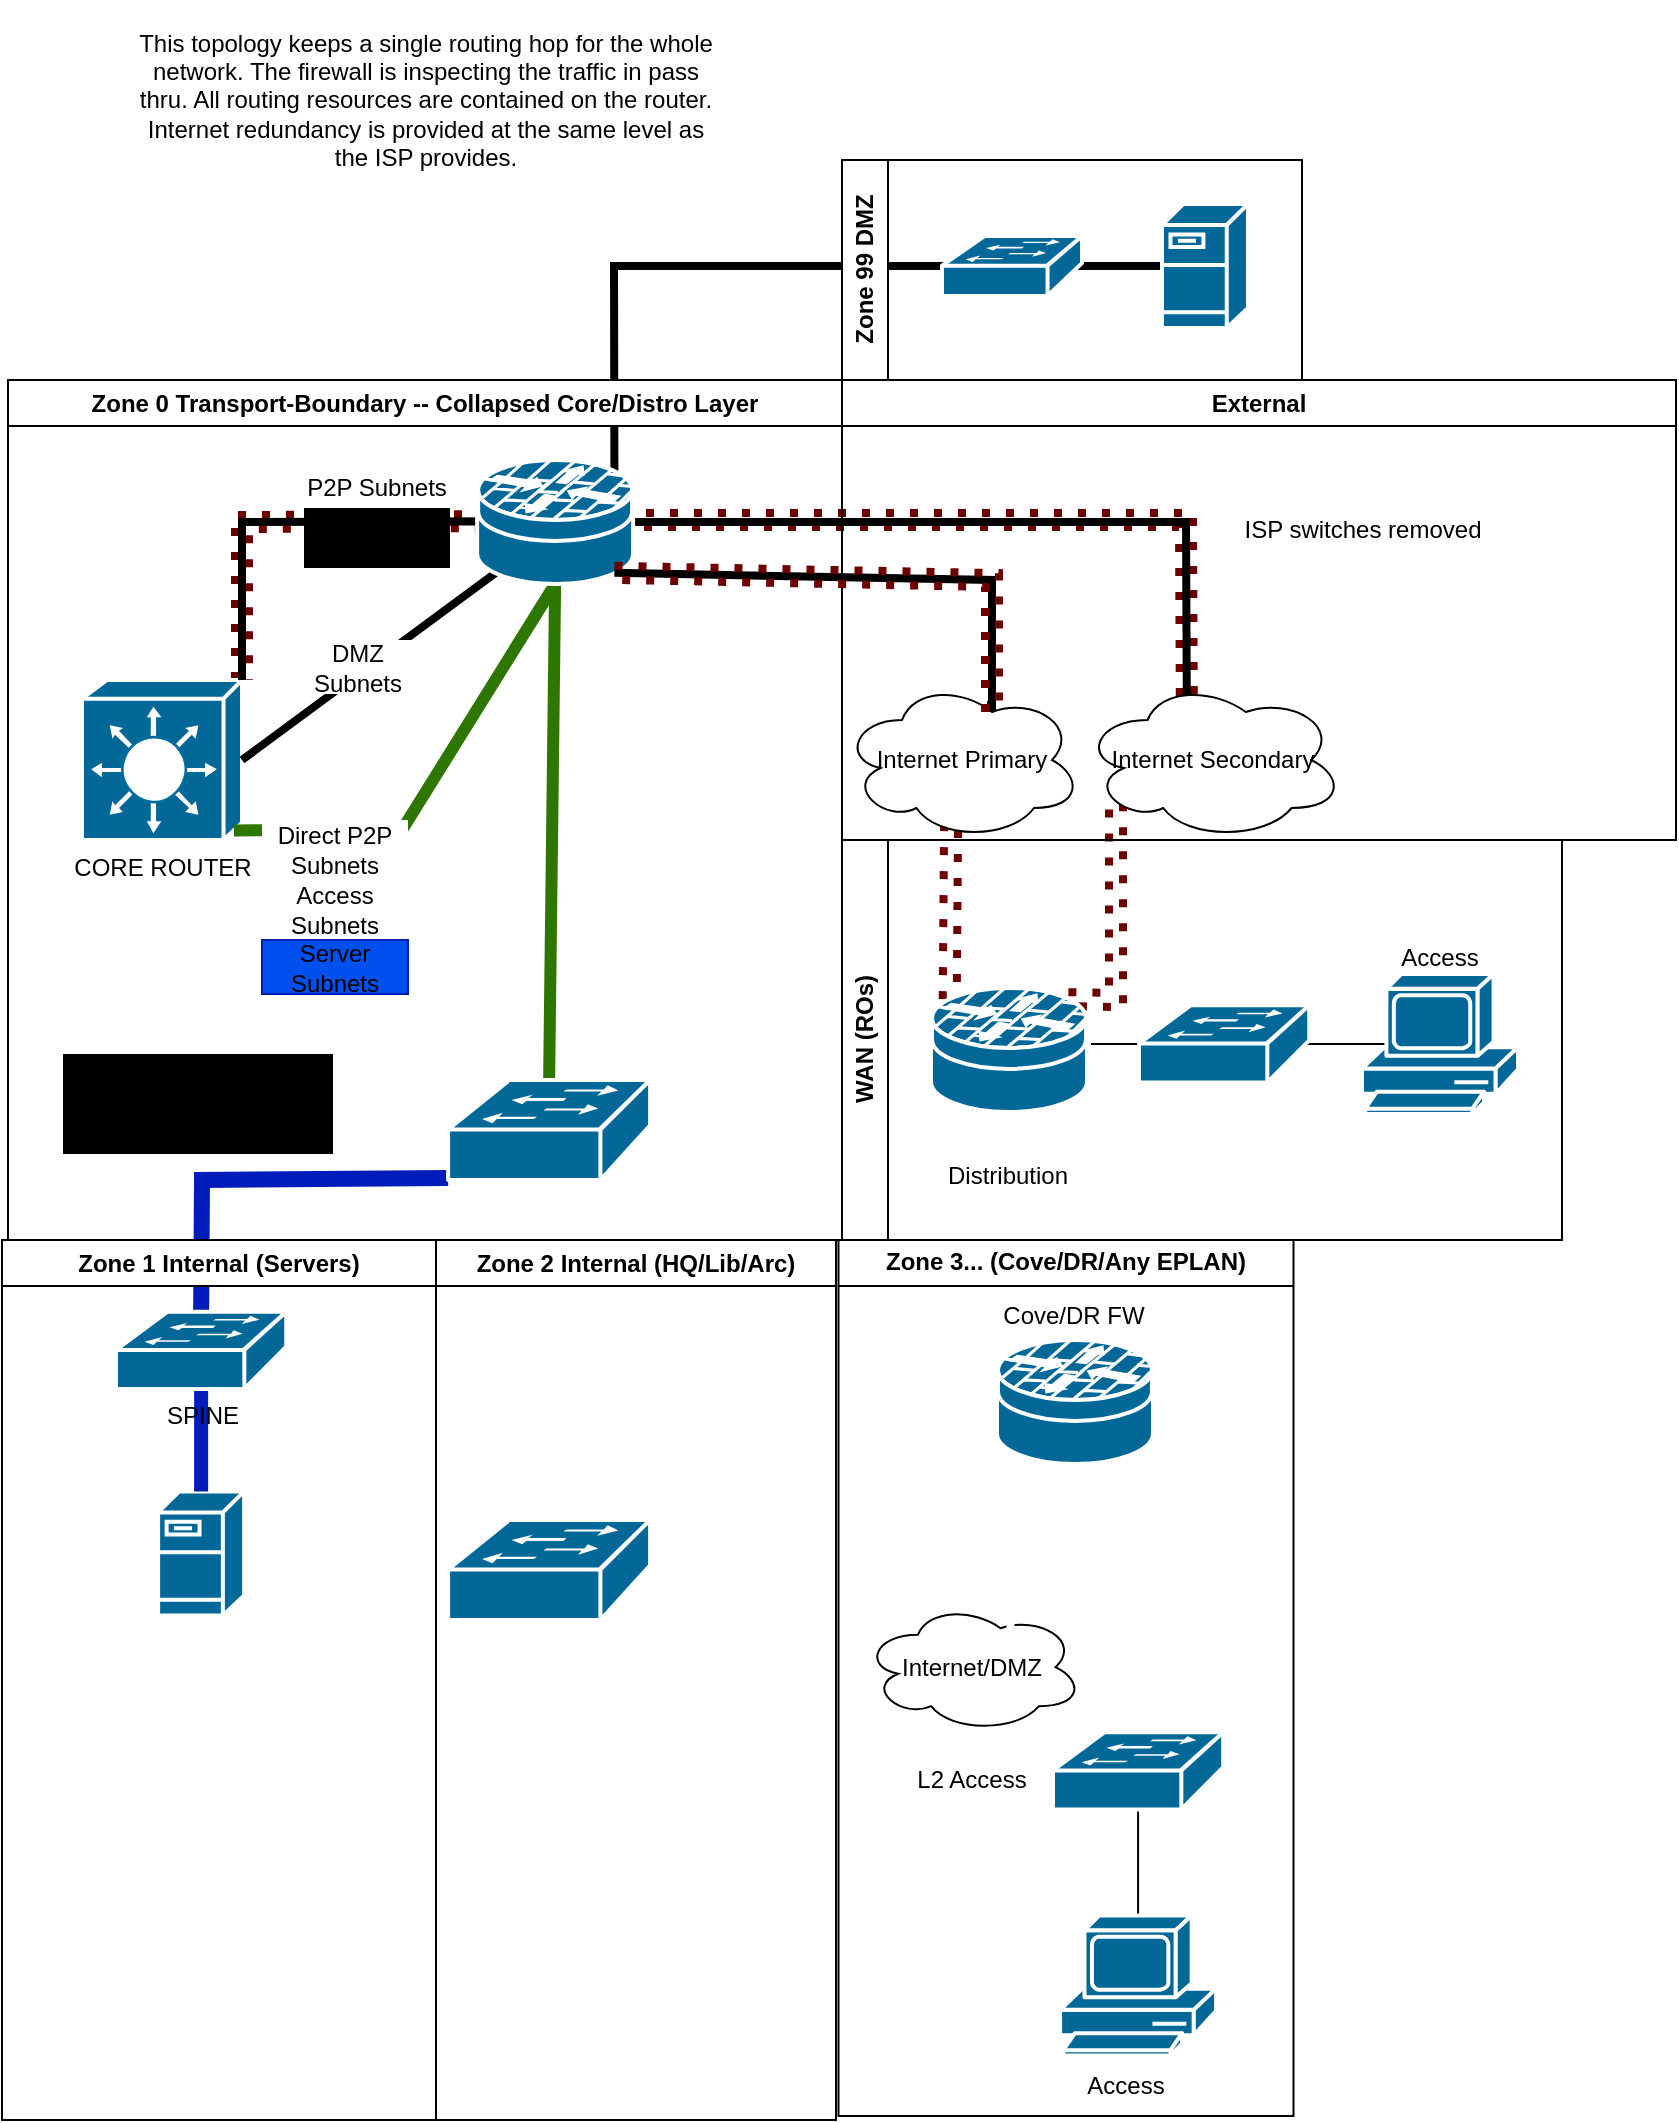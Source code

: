 <mxfile version="28.1.0" pages="2">
  <diagram name="HQ Topo" id="GOpjCKeXJividRKamB3C">
    <mxGraphModel dx="1412" dy="737" grid="1" gridSize="10" guides="1" tooltips="1" connect="1" arrows="1" fold="1" page="1" pageScale="1" pageWidth="850" pageHeight="1100" math="0" shadow="0">
      <root>
        <mxCell id="0" />
        <mxCell id="1" parent="0" />
        <mxCell id="V-Xpbyj-eKvYf4B-asKD-5" value="" style="endArrow=none;dashed=1;html=1;dashPattern=1 2;strokeWidth=4;rounded=0;fillColor=#a20025;strokeColor=#6F0000;shape=link;entryX=0.625;entryY=0.2;entryDx=0;entryDy=0;entryPerimeter=0;exitX=1;exitY=0;exitDx=0;exitDy=0;exitPerimeter=0;" edge="1" parent="1" source="V-Xpbyj-eKvYf4B-asKD-2">
          <mxGeometry width="50" height="50" relative="1" as="geometry">
            <mxPoint x="40" y="300" as="sourcePoint" />
            <mxPoint x="250.0" y="310" as="targetPoint" />
            <Array as="points">
              <mxPoint x="120" y="301" />
              <mxPoint x="250.0" y="300.571" />
            </Array>
          </mxGeometry>
        </mxCell>
        <mxCell id="Ke_lXSDSf3g7396NIP2z-14" value="" style="endArrow=none;dashed=1;html=1;dashPattern=1 2;strokeWidth=4;rounded=0;fillColor=#a20025;strokeColor=#6F0000;shape=link;entryX=0.4;entryY=0.1;entryDx=0;entryDy=0;entryPerimeter=0;" parent="1" target="XTu77mCVGWq_RQ6g_cSt-61" edge="1">
          <mxGeometry width="50" height="50" relative="1" as="geometry">
            <mxPoint x="310" y="300" as="sourcePoint" />
            <mxPoint x="500" y="300.995" as="targetPoint" />
            <Array as="points">
              <mxPoint x="592" y="300" />
            </Array>
          </mxGeometry>
        </mxCell>
        <mxCell id="Ke_lXSDSf3g7396NIP2z-11" value="" style="endArrow=none;dashed=1;html=1;dashPattern=1 2;strokeWidth=4;rounded=0;fillColor=#a20025;strokeColor=#6F0000;shape=link;entryX=0.88;entryY=0.09;entryDx=0;entryDy=0;entryPerimeter=0;exitX=0.13;exitY=0.77;exitDx=0;exitDy=0;exitPerimeter=0;" parent="1" source="XTu77mCVGWq_RQ6g_cSt-61" target="XTu77mCVGWq_RQ6g_cSt-65" edge="1">
          <mxGeometry width="50" height="50" relative="1" as="geometry">
            <mxPoint x="515" y="416" as="sourcePoint" />
            <mxPoint x="495" y="507" as="targetPoint" />
            <Array as="points">
              <mxPoint x="557" y="540" />
            </Array>
          </mxGeometry>
        </mxCell>
        <mxCell id="Ke_lXSDSf3g7396NIP2z-9" value="" style="endArrow=none;dashed=1;html=1;dashPattern=1 2;strokeWidth=4;rounded=0;fillColor=#a20025;strokeColor=#6F0000;shape=link;entryX=0.12;entryY=0.09;entryDx=0;entryDy=0;entryPerimeter=0;exitX=0.625;exitY=0.2;exitDx=0;exitDy=0;exitPerimeter=0;" parent="1" source="jJH2B-7xsKmhPhyJe4CN-2" target="XTu77mCVGWq_RQ6g_cSt-65" edge="1">
          <mxGeometry width="50" height="50" relative="1" as="geometry">
            <mxPoint x="475" y="310" as="sourcePoint" />
            <mxPoint x="320" y="360" as="targetPoint" />
            <Array as="points">
              <mxPoint x="475" y="396" />
            </Array>
          </mxGeometry>
        </mxCell>
        <mxCell id="jJH2B-7xsKmhPhyJe4CN-4" value="External" style="swimlane;whiteSpace=wrap;html=1;" parent="1" vertex="1">
          <mxGeometry x="420" y="230" width="417" height="230" as="geometry" />
        </mxCell>
        <mxCell id="jJH2B-7xsKmhPhyJe4CN-2" value="Internet Primary" style="ellipse;shape=cloud;whiteSpace=wrap;html=1;" parent="jJH2B-7xsKmhPhyJe4CN-4" vertex="1">
          <mxGeometry y="150" width="120" height="80" as="geometry" />
        </mxCell>
        <mxCell id="XTu77mCVGWq_RQ6g_cSt-61" value="Internet Secondary" style="ellipse;shape=cloud;whiteSpace=wrap;html=1;" parent="jJH2B-7xsKmhPhyJe4CN-4" vertex="1">
          <mxGeometry x="120" y="150" width="131" height="80" as="geometry" />
        </mxCell>
        <mxCell id="V-Xpbyj-eKvYf4B-asKD-20" value="ISP switches removed" style="text;html=1;align=center;verticalAlign=middle;resizable=0;points=[];autosize=1;strokeColor=none;fillColor=none;fontFamily=Helvetica;fontSize=12;fontColor=default;" vertex="1" parent="jJH2B-7xsKmhPhyJe4CN-4">
          <mxGeometry x="190" y="60" width="140" height="30" as="geometry" />
        </mxCell>
        <mxCell id="Ke_lXSDSf3g7396NIP2z-8" value="" style="endArrow=none;html=1;rounded=0;entryX=0.4;entryY=0.1;entryDx=0;entryDy=0;entryPerimeter=0;exitX=1;exitY=0.5;exitDx=0;exitDy=0;strokeWidth=4;exitPerimeter=0;" parent="1" source="XTu77mCVGWq_RQ6g_cSt-64" target="XTu77mCVGWq_RQ6g_cSt-61" edge="1">
          <mxGeometry width="50" height="50" relative="1" as="geometry">
            <mxPoint x="270" y="410" as="sourcePoint" />
            <mxPoint x="500" y="300.995" as="targetPoint" />
            <Array as="points">
              <mxPoint x="592" y="301" />
            </Array>
          </mxGeometry>
        </mxCell>
        <mxCell id="E1R83yzNPK5_dIL1MmBT-2" value="" style="endArrow=none;html=1;rounded=0;exitX=0.5;exitY=0;exitDx=0;exitDy=0;exitPerimeter=0;entryX=0.5;entryY=0.98;entryDx=0;entryDy=0;entryPerimeter=0;strokeWidth=4;strokeColor=light-dark(#FFFFFF,#FFFF99);" parent="1" source="re71gaIuVMO5YuEKO1F2-12" target="XTu77mCVGWq_RQ6g_cSt-58" edge="1">
          <mxGeometry width="50" height="50" relative="1" as="geometry">
            <mxPoint x="277" y="730" as="sourcePoint" />
            <mxPoint x="277" y="320" as="targetPoint" />
          </mxGeometry>
        </mxCell>
        <mxCell id="jJH2B-7xsKmhPhyJe4CN-14" value="" style="endArrow=none;html=1;rounded=0;entryX=0;entryY=0.5;entryDx=0;entryDy=0;entryPerimeter=0;exitX=0.88;exitY=0.09;exitDx=0;exitDy=0;exitPerimeter=0;strokeWidth=4;" parent="1" target="jJH2B-7xsKmhPhyJe4CN-13" edge="1" source="XTu77mCVGWq_RQ6g_cSt-64">
          <mxGeometry width="50" height="50" relative="1" as="geometry">
            <mxPoint x="301" y="261" as="sourcePoint" />
            <mxPoint x="350" y="320" as="targetPoint" />
            <Array as="points">
              <mxPoint x="306" y="173" />
            </Array>
          </mxGeometry>
        </mxCell>
        <mxCell id="jJH2B-7xsKmhPhyJe4CN-24" value="" style="endArrow=none;html=1;rounded=0;exitX=0;exitY=0.98;exitDx=0;exitDy=0;exitPerimeter=0;strokeWidth=8;strokeColor=#001DBC;entryX=0.5;entryY=0;entryDx=0;entryDy=0;entryPerimeter=0;fillColor=#0050ef;" parent="1" source="XTu77mCVGWq_RQ6g_cSt-58" target="XTu77mCVGWq_RQ6g_cSt-53" edge="1">
          <mxGeometry width="50" height="50" relative="1" as="geometry">
            <mxPoint x="251" y="283" as="sourcePoint" />
            <mxPoint x="180" y="650" as="targetPoint" />
            <Array as="points">
              <mxPoint x="100" y="630" />
            </Array>
          </mxGeometry>
        </mxCell>
        <mxCell id="XTu77mCVGWq_RQ6g_cSt-25" value="" style="endArrow=none;html=1;rounded=0;entryX=0.87;entryY=0.74;entryDx=0;entryDy=0;entryPerimeter=0;exitX=0;exitY=0.5;exitDx=0;exitDy=0;exitPerimeter=0;strokeWidth=4;strokeColor=light-dark(#FFFFFF,#99FF99);" parent="1" source="XTu77mCVGWq_RQ6g_cSt-31" target="XTu77mCVGWq_RQ6g_cSt-58" edge="1">
          <mxGeometry width="50" height="50" relative="1" as="geometry">
            <mxPoint x="496" y="676.5" as="sourcePoint" />
            <mxPoint x="305.64" y="426.2" as="targetPoint" />
            <Array as="points">
              <mxPoint x="314" y="740" />
            </Array>
          </mxGeometry>
        </mxCell>
        <mxCell id="jJH2B-7xsKmhPhyJe4CN-8" value="Zone 0 Transport-Boundary -- Collapsed Core/Distro Layer" style="swimlane;whiteSpace=wrap;html=1;" parent="1" vertex="1">
          <mxGeometry x="3" y="230" width="417" height="430" as="geometry" />
        </mxCell>
        <mxCell id="Ke_lXSDSf3g7396NIP2z-1" value="" style="endArrow=none;html=1;rounded=0;entryX=0.5;entryY=0;entryDx=0;entryDy=0;entryPerimeter=0;exitX=0.5;exitY=1;exitDx=0;exitDy=0;strokeWidth=6;fillColor=#60a917;strokeColor=light-dark(#2D7600,#FF0000);exitPerimeter=0;" parent="jJH2B-7xsKmhPhyJe4CN-8" source="XTu77mCVGWq_RQ6g_cSt-64" target="XTu77mCVGWq_RQ6g_cSt-58" edge="1">
          <mxGeometry width="50" height="50" relative="1" as="geometry">
            <mxPoint x="397" y="360" as="sourcePoint" />
            <mxPoint x="447" y="310" as="targetPoint" />
          </mxGeometry>
        </mxCell>
        <mxCell id="jJH2B-7xsKmhPhyJe4CN-26" value="Core Switch is fully L2. Spine keeps 80G uplink through LAG." style="text;html=1;align=center;verticalAlign=middle;whiteSpace=wrap;rounded=0;fillColor=light-dark(#000000,#030303);fillStyle=solid;" parent="jJH2B-7xsKmhPhyJe4CN-8" vertex="1">
          <mxGeometry x="27.5" y="337" width="135" height="50" as="geometry" />
        </mxCell>
        <mxCell id="XTu77mCVGWq_RQ6g_cSt-58" value="&lt;font style=&quot;color: light-dark(rgb(255, 255, 255), rgb(0, 0, 0)); background-color: light-dark(rgb(255, 255, 255), rgb(255, 255, 255));&quot;&gt;CORE SWITCH&lt;/font&gt;&lt;div&gt;&lt;br&gt;&lt;/div&gt;" style="shape=mxgraph.cisco.switches.workgroup_switch;sketch=0;html=1;pointerEvents=1;dashed=0;fillColor=#036897;strokeColor=#ffffff;strokeWidth=2;verticalLabelPosition=bottom;verticalAlign=top;align=center;outlineConnect=0;" parent="jJH2B-7xsKmhPhyJe4CN-8" vertex="1">
          <mxGeometry x="220.06" y="350" width="101" height="50" as="geometry" />
        </mxCell>
        <mxCell id="V-Xpbyj-eKvYf4B-asKD-2" value="CORE ROUTER" style="shape=mxgraph.cisco.switches.layer_3_switch;sketch=0;html=1;pointerEvents=1;dashed=0;fillColor=#036897;strokeColor=#ffffff;strokeWidth=2;verticalLabelPosition=bottom;verticalAlign=top;align=center;outlineConnect=0;" vertex="1" parent="jJH2B-7xsKmhPhyJe4CN-8">
          <mxGeometry x="37" y="150" width="80" height="80" as="geometry" />
        </mxCell>
        <mxCell id="V-Xpbyj-eKvYf4B-asKD-4" value="" style="endArrow=none;html=1;rounded=0;entryX=0.95;entryY=0.94;entryDx=0;entryDy=0;entryPerimeter=0;exitX=0.5;exitY=1;exitDx=0;exitDy=0;strokeWidth=6;fillColor=#60a917;strokeColor=light-dark(#2D7600,#FF0000);exitPerimeter=0;" edge="1" parent="jJH2B-7xsKmhPhyJe4CN-8" source="XTu77mCVGWq_RQ6g_cSt-64" target="V-Xpbyj-eKvYf4B-asKD-2">
          <mxGeometry width="50" height="50" relative="1" as="geometry">
            <mxPoint x="170" y="111" as="sourcePoint" />
            <mxPoint x="167" y="359" as="targetPoint" />
            <Array as="points">
              <mxPoint x="197" y="225" />
            </Array>
          </mxGeometry>
        </mxCell>
        <mxCell id="V-Xpbyj-eKvYf4B-asKD-8" value="" style="endArrow=none;html=1;rounded=0;entryX=0;entryY=0.5;entryDx=0;entryDy=0;entryPerimeter=0;exitX=1;exitY=0;exitDx=0;exitDy=0;exitPerimeter=0;strokeWidth=4;" edge="1" parent="jJH2B-7xsKmhPhyJe4CN-8" source="V-Xpbyj-eKvYf4B-asKD-2" target="XTu77mCVGWq_RQ6g_cSt-64">
          <mxGeometry width="50" height="50" relative="1" as="geometry">
            <mxPoint x="37" y="70" as="sourcePoint" />
            <mxPoint x="247.0" y="80" as="targetPoint" />
            <Array as="points">
              <mxPoint x="117" y="71" />
              <mxPoint x="247.0" y="70.571" />
            </Array>
          </mxGeometry>
        </mxCell>
        <mxCell id="V-Xpbyj-eKvYf4B-asKD-3" value="" style="group;rotation=-90;" vertex="1" connectable="0" parent="jJH2B-7xsKmhPhyJe4CN-8">
          <mxGeometry x="157" y="30" width="54.94" height="73" as="geometry" />
        </mxCell>
        <mxCell id="re71gaIuVMO5YuEKO1F2-9" value="&lt;font style=&quot;color: light-dark(rgb(0, 0, 0), rgb(3, 3, 3));&quot;&gt;P2P Subnets&lt;/font&gt;" style="text;html=1;align=center;verticalAlign=middle;whiteSpace=wrap;rounded=0;fillColor=light-dark(#FFFFFF,#FF9999);fillStyle=solid;rotation=0;" parent="V-Xpbyj-eKvYf4B-asKD-3" vertex="1">
          <mxGeometry x="-9" y="9" width="73" height="30" as="geometry" />
        </mxCell>
        <mxCell id="Ke_lXSDSf3g7396NIP2z-4" value="&lt;font style=&quot;color: light-dark(rgb(0, 0, 0), rgb(3, 3, 3));&quot;&gt;EXT Subnets&lt;/font&gt;" style="text;html=1;align=center;verticalAlign=middle;whiteSpace=wrap;rounded=0;fillColor=light-dark(#000000,#FFFFFF);fillStyle=solid;rotation=0;" parent="V-Xpbyj-eKvYf4B-asKD-3" vertex="1">
          <mxGeometry x="-9" y="34" width="73" height="30" as="geometry" />
        </mxCell>
        <mxCell id="V-Xpbyj-eKvYf4B-asKD-1" value="" style="group;rotation=0;" vertex="1" connectable="0" parent="jJH2B-7xsKmhPhyJe4CN-8">
          <mxGeometry x="127" y="220" width="73" height="87" as="geometry" />
        </mxCell>
        <mxCell id="XTu77mCVGWq_RQ6g_cSt-42" value="&lt;font style=&quot;color: light-dark(rgb(0, 0, 0), rgb(0, 0, 0));&quot;&gt;Access Subnets&lt;/font&gt;" style="text;html=1;align=center;verticalAlign=middle;whiteSpace=wrap;rounded=0;fillColor=light-dark(#FFFFFF,#FFFF99);rotation=0;" parent="V-Xpbyj-eKvYf4B-asKD-1" vertex="1">
          <mxGeometry y="30" width="73" height="30" as="geometry" />
        </mxCell>
        <mxCell id="XTu77mCVGWq_RQ6g_cSt-52" value="&lt;font style=&quot;color: light-dark(rgb(0, 0, 0), rgb(0, 0, 0));&quot;&gt;Direct P2P Subnets&lt;/font&gt;" style="text;html=1;align=center;verticalAlign=middle;whiteSpace=wrap;rounded=0;fillColor=light-dark(#FFFFFF,#99FF99);rotation=0;" parent="V-Xpbyj-eKvYf4B-asKD-1" vertex="1">
          <mxGeometry width="73" height="30" as="geometry" />
        </mxCell>
        <mxCell id="XTu77mCVGWq_RQ6g_cSt-60" value="&lt;font style=&quot;color: light-dark(rgb(0, 0, 0), rgb(0, 0, 0));&quot;&gt;Server Subnets&lt;/font&gt;" style="text;html=1;align=center;verticalAlign=middle;whiteSpace=wrap;rounded=0;fillColor=#0050ef;fontColor=#ffffff;strokeColor=#001DBC;rotation=0;" parent="V-Xpbyj-eKvYf4B-asKD-1" vertex="1">
          <mxGeometry y="60" width="73" height="27" as="geometry" />
        </mxCell>
        <mxCell id="V-Xpbyj-eKvYf4B-asKD-18" value="" style="endArrow=none;html=1;rounded=0;entryX=0.12;entryY=0.91;entryDx=0;entryDy=0;entryPerimeter=0;exitX=1;exitY=0.5;exitDx=0;exitDy=0;exitPerimeter=0;strokeWidth=4;" edge="1" parent="jJH2B-7xsKmhPhyJe4CN-8" source="V-Xpbyj-eKvYf4B-asKD-2" target="XTu77mCVGWq_RQ6g_cSt-64">
          <mxGeometry width="50" height="50" relative="1" as="geometry">
            <mxPoint x="387" y="63" as="sourcePoint" />
            <mxPoint x="661" y="-40" as="targetPoint" />
            <Array as="points" />
          </mxGeometry>
        </mxCell>
        <mxCell id="XTu77mCVGWq_RQ6g_cSt-63" value="&lt;font style=&quot;color: light-dark(rgb(0, 0, 0), rgb(3, 3, 3));&quot;&gt;DMZ Subnets&lt;/font&gt;" style="text;html=1;align=center;verticalAlign=middle;whiteSpace=wrap;rounded=0;fillColor=light-dark(#FFFFFF,#FFFFFF);rotation=0;" parent="jJH2B-7xsKmhPhyJe4CN-8" vertex="1">
          <mxGeometry x="137.94" y="130" width="74" height="27" as="geometry" />
        </mxCell>
        <mxCell id="XTu77mCVGWq_RQ6g_cSt-64" value="" style="shape=mxgraph.cisco.security.router_firewall;sketch=0;html=1;pointerEvents=1;dashed=0;fillColor=#036897;strokeColor=#ffffff;strokeWidth=2;verticalLabelPosition=bottom;verticalAlign=top;align=center;outlineConnect=0;" parent="jJH2B-7xsKmhPhyJe4CN-8" vertex="1">
          <mxGeometry x="234.56" y="40" width="78" height="62" as="geometry" />
        </mxCell>
        <mxCell id="jJH2B-7xsKmhPhyJe4CN-10" value="Zone 99 DMZ" style="swimlane;horizontal=0;whiteSpace=wrap;html=1;flipH=1;flipV=0;direction=west;" parent="1" vertex="1">
          <mxGeometry x="420" y="120" width="230" height="110" as="geometry" />
        </mxCell>
        <mxCell id="jJH2B-7xsKmhPhyJe4CN-13" value="" style="shape=mxgraph.cisco.servers.fileserver;sketch=0;html=1;pointerEvents=1;dashed=0;fillColor=#036897;strokeColor=#ffffff;strokeWidth=2;verticalLabelPosition=bottom;verticalAlign=top;align=center;outlineConnect=0;" parent="jJH2B-7xsKmhPhyJe4CN-10" vertex="1">
          <mxGeometry x="160" y="22" width="43" height="62" as="geometry" />
        </mxCell>
        <mxCell id="HZd8nQwNkeKrvnVlvSjB-2" value="" style="shape=mxgraph.cisco.switches.workgroup_switch;sketch=0;html=1;pointerEvents=1;dashed=0;fillColor=#036897;strokeColor=#ffffff;strokeWidth=2;verticalLabelPosition=bottom;verticalAlign=top;align=center;outlineConnect=0;" parent="jJH2B-7xsKmhPhyJe4CN-10" vertex="1">
          <mxGeometry x="50.0" y="38" width="70" height="30" as="geometry" />
        </mxCell>
        <mxCell id="jJH2B-7xsKmhPhyJe4CN-18" value="Zone 2 Internal (HQ/Lib/Arc)" style="swimlane;whiteSpace=wrap;html=1;" parent="1" vertex="1">
          <mxGeometry x="217" y="660" width="200" height="440" as="geometry">
            <mxRectangle x="220" y="590" width="190" height="30" as="alternateBounds" />
          </mxGeometry>
        </mxCell>
        <mxCell id="re71gaIuVMO5YuEKO1F2-12" value="" style="shape=mxgraph.cisco.switches.workgroup_switch;sketch=0;html=1;pointerEvents=1;dashed=0;fillColor=#036897;strokeColor=#ffffff;strokeWidth=2;verticalLabelPosition=bottom;verticalAlign=top;align=center;outlineConnect=0;" parent="jJH2B-7xsKmhPhyJe4CN-18" vertex="1">
          <mxGeometry x="6.06" y="140" width="101" height="50" as="geometry" />
        </mxCell>
        <mxCell id="jJH2B-7xsKmhPhyJe4CN-41" value="Zone 3... (Cove/DR/Any EPLAN)" style="swimlane;horizontal=0;whiteSpace=wrap;html=1;startSize=23;rotation=90;" parent="1" vertex="1">
          <mxGeometry x="313" y="765.24" width="438" height="227.51" as="geometry" />
        </mxCell>
        <mxCell id="re71gaIuVMO5YuEKO1F2-5" value="Cove/DR FW" style="text;html=1;align=center;verticalAlign=middle;whiteSpace=wrap;rounded=0;rotation=0;" parent="jJH2B-7xsKmhPhyJe4CN-41" vertex="1">
          <mxGeometry x="163.49" y="-82.5" width="120" height="30" as="geometry" />
        </mxCell>
        <mxCell id="XTu77mCVGWq_RQ6g_cSt-9" value="Internet/DMZ" style="ellipse;shape=cloud;whiteSpace=wrap;html=1;rotation=0;" parent="jJH2B-7xsKmhPhyJe4CN-41" vertex="1">
          <mxGeometry x="117.49" y="75.86" width="110" height="65" as="geometry" />
        </mxCell>
        <mxCell id="XTu77mCVGWq_RQ6g_cSt-10" value="" style="endArrow=none;html=1;rounded=0;entryX=0.625;entryY=0.2;entryDx=0;entryDy=0;entryPerimeter=0;exitX=0.12;exitY=0.91;exitDx=0;exitDy=0;exitPerimeter=0;strokeWidth=4;strokeColor=light-dark(#FFFFFF,#FFFF99);" parent="jJH2B-7xsKmhPhyJe4CN-41" source="XTu77mCVGWq_RQ6g_cSt-31" edge="1">
          <mxGeometry width="50" height="50" relative="1" as="geometry">
            <mxPoint x="192.85" y="0.2" as="sourcePoint" />
            <mxPoint x="191.24" y="88.86" as="targetPoint" />
          </mxGeometry>
        </mxCell>
        <mxCell id="XTu77mCVGWq_RQ6g_cSt-27" value="" style="endArrow=none;html=1;rounded=0;entryX=0.88;entryY=0.91;entryDx=0;entryDy=0;entryPerimeter=0;exitX=0.5;exitY=0;exitDx=0;exitDy=0;exitPerimeter=0;strokeWidth=4;strokeColor=light-dark(#FFFFFF,#FFFF99);" parent="jJH2B-7xsKmhPhyJe4CN-41" source="XTu77mCVGWq_RQ6g_cSt-55" target="XTu77mCVGWq_RQ6g_cSt-31" edge="1">
          <mxGeometry width="50" height="50" relative="1" as="geometry">
            <mxPoint x="251.49" y="132.49" as="sourcePoint" />
            <mxPoint x="252.13" y="0.2" as="targetPoint" />
          </mxGeometry>
        </mxCell>
        <mxCell id="XTu77mCVGWq_RQ6g_cSt-28" value="" style="endArrow=none;html=1;rounded=0;entryX=0.5;entryY=0.98;entryDx=0;entryDy=0;entryPerimeter=0;exitX=0.5;exitY=0;exitDx=0;exitDy=0;exitPerimeter=0;" parent="jJH2B-7xsKmhPhyJe4CN-41" source="XTu77mCVGWq_RQ6g_cSt-32" target="XTu77mCVGWq_RQ6g_cSt-55" edge="1">
          <mxGeometry width="50" height="50" relative="1" as="geometry">
            <mxPoint x="251.49" y="246.49" as="sourcePoint" />
            <mxPoint x="251.49" y="196.49" as="targetPoint" />
          </mxGeometry>
        </mxCell>
        <mxCell id="XTu77mCVGWq_RQ6g_cSt-31" value="" style="shape=mxgraph.cisco.security.router_firewall;sketch=0;html=1;pointerEvents=1;dashed=0;fillColor=#036897;strokeColor=#ffffff;strokeWidth=2;verticalLabelPosition=bottom;verticalAlign=top;align=center;outlineConnect=0;" parent="jJH2B-7xsKmhPhyJe4CN-41" vertex="1">
          <mxGeometry x="184.49" y="-55.25" width="78" height="62" as="geometry" />
        </mxCell>
        <mxCell id="XTu77mCVGWq_RQ6g_cSt-32" value="" style="shape=mxgraph.cisco.computers_and_peripherals.pc;html=1;pointerEvents=1;dashed=0;fillColor=#036897;strokeColor=#ffffff;strokeWidth=2;verticalLabelPosition=bottom;verticalAlign=top;align=center;outlineConnect=0;" parent="jJH2B-7xsKmhPhyJe4CN-41" vertex="1">
          <mxGeometry x="216.05" y="232.49" width="78" height="70" as="geometry" />
        </mxCell>
        <mxCell id="XTu77mCVGWq_RQ6g_cSt-33" value="Access" style="text;html=1;align=center;verticalAlign=middle;whiteSpace=wrap;rounded=0;" parent="jJH2B-7xsKmhPhyJe4CN-41" vertex="1">
          <mxGeometry x="219.49" y="302.49" width="60" height="30" as="geometry" />
        </mxCell>
        <mxCell id="XTu77mCVGWq_RQ6g_cSt-36" value="L2 Access" style="text;html=1;align=center;verticalAlign=middle;whiteSpace=wrap;rounded=0;" parent="jJH2B-7xsKmhPhyJe4CN-41" vertex="1">
          <mxGeometry x="142.49" y="149.49" width="60" height="30" as="geometry" />
        </mxCell>
        <mxCell id="XTu77mCVGWq_RQ6g_cSt-55" value="" style="shape=mxgraph.cisco.switches.workgroup_switch;sketch=0;html=1;pointerEvents=1;dashed=0;fillColor=#036897;strokeColor=#ffffff;strokeWidth=2;verticalLabelPosition=bottom;verticalAlign=top;align=center;outlineConnect=0;" parent="jJH2B-7xsKmhPhyJe4CN-41" vertex="1">
          <mxGeometry x="212.49" y="140.86" width="85.12" height="38.63" as="geometry" />
        </mxCell>
        <mxCell id="XTu77mCVGWq_RQ6g_cSt-11" value="WAN (ROs)" style="swimlane;horizontal=0;whiteSpace=wrap;html=1;flipH=1;flipV=0;direction=west;startSize=23;" parent="1" vertex="1">
          <mxGeometry x="420" y="460" width="360" height="200" as="geometry" />
        </mxCell>
        <mxCell id="XTu77mCVGWq_RQ6g_cSt-13" value="RO FW" style="text;html=1;align=center;verticalAlign=middle;whiteSpace=wrap;rounded=0;" parent="XTu77mCVGWq_RQ6g_cSt-11" vertex="1">
          <mxGeometry x="44.5" y="87" width="80" height="30" as="geometry" />
        </mxCell>
        <mxCell id="XTu77mCVGWq_RQ6g_cSt-22" value="" style="endArrow=none;html=1;rounded=0;entryX=0;entryY=0.5;entryDx=0;entryDy=0;entryPerimeter=0;exitX=1;exitY=0.5;exitDx=0;exitDy=0;" parent="XTu77mCVGWq_RQ6g_cSt-11" edge="1" target="XTu77mCVGWq_RQ6g_cSt-66" source="XTu77mCVGWq_RQ6g_cSt-13">
          <mxGeometry width="50" height="50" relative="1" as="geometry">
            <mxPoint x="109.5" y="52" as="sourcePoint" />
            <mxPoint x="149.5" y="52" as="targetPoint" />
          </mxGeometry>
        </mxCell>
        <mxCell id="XTu77mCVGWq_RQ6g_cSt-24" value="" style="endArrow=none;html=1;rounded=0;entryX=0.16;entryY=0.5;entryDx=0;entryDy=0;entryPerimeter=0;exitX=0.98;exitY=0.5;exitDx=0;exitDy=0;exitPerimeter=0;" parent="XTu77mCVGWq_RQ6g_cSt-11" target="XTu77mCVGWq_RQ6g_cSt-34" edge="1" source="XTu77mCVGWq_RQ6g_cSt-66">
          <mxGeometry width="50" height="50" relative="1" as="geometry">
            <mxPoint x="213.5" y="52" as="sourcePoint" />
            <mxPoint x="267.18" y="52.5" as="targetPoint" />
          </mxGeometry>
        </mxCell>
        <mxCell id="XTu77mCVGWq_RQ6g_cSt-29" value="Distribution" style="text;html=1;align=center;verticalAlign=middle;whiteSpace=wrap;rounded=0;" parent="XTu77mCVGWq_RQ6g_cSt-11" vertex="1">
          <mxGeometry x="53" y="153" width="60" height="30" as="geometry" />
        </mxCell>
        <mxCell id="XTu77mCVGWq_RQ6g_cSt-34" value="" style="shape=mxgraph.cisco.computers_and_peripherals.pc;html=1;pointerEvents=1;dashed=0;fillColor=#036897;strokeColor=#ffffff;strokeWidth=2;verticalLabelPosition=bottom;verticalAlign=top;align=center;outlineConnect=0;" parent="XTu77mCVGWq_RQ6g_cSt-11" vertex="1">
          <mxGeometry x="260" y="67" width="78" height="70" as="geometry" />
        </mxCell>
        <mxCell id="XTu77mCVGWq_RQ6g_cSt-35" value="Access" style="text;html=1;align=center;verticalAlign=middle;whiteSpace=wrap;rounded=0;" parent="XTu77mCVGWq_RQ6g_cSt-11" vertex="1">
          <mxGeometry x="269" y="44" width="60" height="30" as="geometry" />
        </mxCell>
        <mxCell id="XTu77mCVGWq_RQ6g_cSt-65" value="" style="shape=mxgraph.cisco.security.router_firewall;sketch=0;html=1;pointerEvents=1;dashed=0;fillColor=#036897;strokeColor=#ffffff;strokeWidth=2;verticalLabelPosition=bottom;verticalAlign=top;align=center;outlineConnect=0;" parent="XTu77mCVGWq_RQ6g_cSt-11" vertex="1">
          <mxGeometry x="44.5" y="74" width="78" height="62" as="geometry" />
        </mxCell>
        <mxCell id="XTu77mCVGWq_RQ6g_cSt-66" value="" style="shape=mxgraph.cisco.switches.workgroup_switch;sketch=0;html=1;pointerEvents=1;dashed=0;fillColor=#036897;strokeColor=#ffffff;strokeWidth=2;verticalLabelPosition=bottom;verticalAlign=top;align=center;outlineConnect=0;" parent="XTu77mCVGWq_RQ6g_cSt-11" vertex="1">
          <mxGeometry x="148.5" y="82.68" width="85.12" height="38.63" as="geometry" />
        </mxCell>
        <mxCell id="VD-ZW-kXbVsodiuHJE6c-2" value="Zone 1 Internal (Servers)" style="swimlane;whiteSpace=wrap;html=1;" parent="1" vertex="1">
          <mxGeometry y="660" width="217" height="440" as="geometry">
            <mxRectangle x="220" y="590" width="190" height="30" as="alternateBounds" />
          </mxGeometry>
        </mxCell>
        <mxCell id="jJH2B-7xsKmhPhyJe4CN-16" value="" style="shape=mxgraph.cisco.servers.fileserver;sketch=0;html=1;pointerEvents=1;dashed=0;fillColor=#036897;strokeColor=#ffffff;strokeWidth=2;verticalLabelPosition=bottom;verticalAlign=top;align=center;outlineConnect=0;rotation=0;" parent="VD-ZW-kXbVsodiuHJE6c-2" vertex="1">
          <mxGeometry x="78.06" y="125.7" width="43" height="62" as="geometry" />
        </mxCell>
        <mxCell id="re71gaIuVMO5YuEKO1F2-17" value="" style="edgeStyle=orthogonalEdgeStyle;rounded=0;orthogonalLoop=1;jettySize=auto;html=1;endArrow=none;startFill=0;entryX=0.5;entryY=0.98;entryDx=0;entryDy=0;entryPerimeter=0;strokeWidth=7;fillColor=#0050ef;strokeColor=#001DBC;" parent="VD-ZW-kXbVsodiuHJE6c-2" source="jJH2B-7xsKmhPhyJe4CN-16" target="XTu77mCVGWq_RQ6g_cSt-53" edge="1">
          <mxGeometry relative="1" as="geometry">
            <mxPoint x="102.12" y="79.33" as="targetPoint" />
            <mxPoint x="-297.38" y="1036.33" as="sourcePoint" />
          </mxGeometry>
        </mxCell>
        <mxCell id="XTu77mCVGWq_RQ6g_cSt-53" value="SPINE" style="shape=mxgraph.cisco.switches.workgroup_switch;sketch=0;html=1;pointerEvents=1;dashed=0;fillColor=#036897;strokeColor=#ffffff;strokeWidth=2;verticalLabelPosition=bottom;verticalAlign=top;align=center;outlineConnect=0;" parent="VD-ZW-kXbVsodiuHJE6c-2" vertex="1">
          <mxGeometry x="57.0" y="35.84" width="85.12" height="38.63" as="geometry" />
        </mxCell>
        <mxCell id="Ke_lXSDSf3g7396NIP2z-2" value="This topology keeps a single routing hop for the whole network. The firewall is inspecting the traffic in pass thru. All routing resources are contained on the router. Internet redundancy is provided at the same level as the ISP provides." style="text;html=1;align=center;verticalAlign=middle;whiteSpace=wrap;rounded=0;" parent="1" vertex="1">
          <mxGeometry x="61.5" y="40" width="300" height="100" as="geometry" />
        </mxCell>
        <mxCell id="Ke_lXSDSf3g7396NIP2z-5" value="" style="endArrow=none;html=1;rounded=0;entryX=0.625;entryY=0.2;entryDx=0;entryDy=0;entryPerimeter=0;exitX=0.88;exitY=0.91;exitDx=0;exitDy=0;exitPerimeter=0;strokeWidth=4;" parent="1" source="XTu77mCVGWq_RQ6g_cSt-64" target="jJH2B-7xsKmhPhyJe4CN-2" edge="1">
          <mxGeometry width="50" height="50" relative="1" as="geometry">
            <mxPoint x="542.56" y="319.537" as="sourcePoint" />
            <mxPoint x="320" y="360" as="targetPoint" />
            <Array as="points">
              <mxPoint x="495" y="330" />
            </Array>
          </mxGeometry>
        </mxCell>
        <mxCell id="V-Xpbyj-eKvYf4B-asKD-11" value="" style="endArrow=none;dashed=1;html=1;dashPattern=1 2;strokeWidth=4;rounded=0;fillColor=#a20025;strokeColor=#6F0000;shape=link;entryX=0.625;entryY=0.2;entryDx=0;entryDy=0;entryPerimeter=0;exitX=0.88;exitY=0.91;exitDx=0;exitDy=0;exitPerimeter=0;" edge="1" parent="1" source="XTu77mCVGWq_RQ6g_cSt-64" target="jJH2B-7xsKmhPhyJe4CN-2">
          <mxGeometry width="50" height="50" relative="1" as="geometry">
            <mxPoint x="320" y="320" as="sourcePoint" />
            <mxPoint x="509" y="390" as="targetPoint" />
            <Array as="points">
              <mxPoint x="495" y="330" />
            </Array>
          </mxGeometry>
        </mxCell>
      </root>
    </mxGraphModel>
  </diagram>
  <diagram id="omkMXJsfDcd_D2TGf_Po" name="BGP Design">
    <mxGraphModel dx="1412" dy="737" grid="1" gridSize="10" guides="1" tooltips="1" connect="1" arrows="1" fold="1" page="1" pageScale="1" pageWidth="850" pageHeight="1100" math="0" shadow="0">
      <root>
        <mxCell id="0" />
        <mxCell id="1" parent="0" />
        <mxCell id="ikU5_Vm7qMPiW7QBLbxS-6" value="" style="endArrow=none;html=1;rounded=0;exitX=0.5;exitY=1;exitDx=0;exitDy=0;exitPerimeter=0;entryX=0.505;entryY=0.927;entryDx=0;entryDy=0;entryPerimeter=0;" parent="1" source="hDasYYCYlZf6ln7YnARy-39" target="ikU5_Vm7qMPiW7QBLbxS-4" edge="1">
          <mxGeometry width="50" height="50" relative="1" as="geometry">
            <mxPoint x="310" y="450" as="sourcePoint" />
            <mxPoint x="360" y="400" as="targetPoint" />
          </mxGeometry>
        </mxCell>
        <mxCell id="ikU5_Vm7qMPiW7QBLbxS-3" value="" style="endArrow=none;html=1;rounded=0;entryX=0.5;entryY=1;entryDx=0;entryDy=0;entryPerimeter=0;exitX=0.5;exitY=0;exitDx=0;exitDy=0;exitPerimeter=0;" parent="1" source="hDasYYCYlZf6ln7YnARy-41" target="JjLuVcTSZgx9C9cJmVsn-20" edge="1">
          <mxGeometry width="50" height="50" relative="1" as="geometry">
            <mxPoint x="310" y="450" as="sourcePoint" />
            <mxPoint x="360" y="400" as="targetPoint" />
          </mxGeometry>
        </mxCell>
        <mxCell id="ikU5_Vm7qMPiW7QBLbxS-2" value="" style="endArrow=none;html=1;rounded=0;entryX=0.5;entryY=1;entryDx=0;entryDy=0;entryPerimeter=0;" parent="1" source="hDasYYCYlZf6ln7YnARy-39" target="JjLuVcTSZgx9C9cJmVsn-2" edge="1">
          <mxGeometry width="50" height="50" relative="1" as="geometry">
            <mxPoint x="310" y="450" as="sourcePoint" />
            <mxPoint x="360" y="400" as="targetPoint" />
          </mxGeometry>
        </mxCell>
        <mxCell id="ikU5_Vm7qMPiW7QBLbxS-1" value="" style="endArrow=none;html=1;rounded=0;entryX=0.5;entryY=1;entryDx=0;entryDy=0;entryPerimeter=0;" parent="1" source="hDasYYCYlZf6ln7YnARy-40" target="JjLuVcTSZgx9C9cJmVsn-19" edge="1">
          <mxGeometry width="50" height="50" relative="1" as="geometry">
            <mxPoint x="310" y="450" as="sourcePoint" />
            <mxPoint x="360" y="400" as="targetPoint" />
          </mxGeometry>
        </mxCell>
        <mxCell id="JjLuVcTSZgx9C9cJmVsn-1" value="e/iBGP Topology -- Same e/iBGP AS number for all firewalls/routers" style="swimlane;whiteSpace=wrap;html=1;" parent="1" vertex="1">
          <mxGeometry y="70" width="850" height="210" as="geometry" />
        </mxCell>
        <mxCell id="JjLuVcTSZgx9C9cJmVsn-6" value="HQ ISP01" style="ellipse;shape=cloud;whiteSpace=wrap;html=1;" parent="JjLuVcTSZgx9C9cJmVsn-1" vertex="1">
          <mxGeometry x="230" y="20" width="81" height="50" as="geometry" />
        </mxCell>
        <mxCell id="JjLuVcTSZgx9C9cJmVsn-7" value="HQ ISP02" style="ellipse;shape=cloud;whiteSpace=wrap;html=1;" parent="JjLuVcTSZgx9C9cJmVsn-1" vertex="1">
          <mxGeometry x="380" y="20" width="84" height="50" as="geometry" />
        </mxCell>
        <mxCell id="JjLuVcTSZgx9C9cJmVsn-8" value="HQ Starlink" style="ellipse;shape=cloud;whiteSpace=wrap;html=1;" parent="JjLuVcTSZgx9C9cJmVsn-1" vertex="1">
          <mxGeometry x="540" y="22.5" width="81" height="47.5" as="geometry" />
        </mxCell>
        <mxCell id="JjLuVcTSZgx9C9cJmVsn-14" value="BGTC ISP" style="ellipse;shape=cloud;whiteSpace=wrap;html=1;" parent="JjLuVcTSZgx9C9cJmVsn-1" vertex="1">
          <mxGeometry y="22.5" width="81" height="50" as="geometry" />
        </mxCell>
        <mxCell id="JjLuVcTSZgx9C9cJmVsn-15" value="BGTC Starlink" style="ellipse;shape=cloud;whiteSpace=wrap;html=1;" parent="JjLuVcTSZgx9C9cJmVsn-1" vertex="1">
          <mxGeometry x="90" y="22.5" width="81" height="50" as="geometry" />
        </mxCell>
        <mxCell id="JjLuVcTSZgx9C9cJmVsn-16" value="DR ISP01" style="ellipse;shape=cloud;whiteSpace=wrap;html=1;" parent="JjLuVcTSZgx9C9cJmVsn-1" vertex="1">
          <mxGeometry x="660" y="22.5" width="81" height="50" as="geometry" />
        </mxCell>
        <mxCell id="JjLuVcTSZgx9C9cJmVsn-18" value="DR ARC" style="ellipse;shape=cloud;whiteSpace=wrap;html=1;" parent="JjLuVcTSZgx9C9cJmVsn-1" vertex="1">
          <mxGeometry x="769" y="22.5" width="81" height="50" as="geometry" />
        </mxCell>
        <mxCell id="JjLuVcTSZgx9C9cJmVsn-2" value="&lt;span style=&quot;background-color: light-dark(#ffffff, var(--ge-dark-color, #121212));&quot;&gt;HQ FW-03&lt;/span&gt;&lt;div&gt;&lt;span style=&quot;background-color: light-dark(#ffffff, var(--ge-dark-color, #121212));&quot;&gt;Internet Router&lt;/span&gt;&lt;/div&gt;" style="shape=mxgraph.cisco.security.router_firewall;sketch=0;html=1;pointerEvents=1;dashed=0;fillColor=#036897;strokeColor=#ffffff;strokeWidth=2;verticalLabelPosition=bottom;verticalAlign=top;align=center;outlineConnect=0;" parent="JjLuVcTSZgx9C9cJmVsn-1" vertex="1">
          <mxGeometry x="386.0" y="100" width="78" height="62" as="geometry" />
        </mxCell>
        <mxCell id="JjLuVcTSZgx9C9cJmVsn-19" value="&lt;span style=&quot;background-color: light-dark(#ffffff, var(--ge-dark-color, #121212));&quot;&gt;BGTC FW&lt;/span&gt;&lt;div&gt;&lt;span style=&quot;background-color: light-dark(#ffffff, var(--ge-dark-color, #121212));&quot;&gt;Internet Router&lt;/span&gt;&lt;/div&gt;" style="shape=mxgraph.cisco.security.router_firewall;sketch=0;html=1;pointerEvents=1;dashed=0;fillColor=#036897;strokeColor=#ffffff;strokeWidth=2;verticalLabelPosition=bottom;verticalAlign=top;align=center;outlineConnect=0;" parent="JjLuVcTSZgx9C9cJmVsn-1" vertex="1">
          <mxGeometry x="50.0" y="100" width="78" height="62" as="geometry" />
        </mxCell>
        <mxCell id="JjLuVcTSZgx9C9cJmVsn-20" value="&lt;span style=&quot;background-color: light-dark(#ffffff, var(--ge-dark-color, #121212));&quot;&gt;DR FW&lt;/span&gt;&lt;div&gt;&lt;span style=&quot;background-color: light-dark(#ffffff, var(--ge-dark-color, #121212));&quot;&gt;Internet Router&lt;/span&gt;&lt;/div&gt;" style="shape=mxgraph.cisco.security.router_firewall;sketch=0;html=1;pointerEvents=1;dashed=0;fillColor=#036897;strokeColor=#ffffff;strokeWidth=2;verticalLabelPosition=bottom;verticalAlign=top;align=center;outlineConnect=0;" parent="JjLuVcTSZgx9C9cJmVsn-1" vertex="1">
          <mxGeometry x="720" y="100" width="78" height="62" as="geometry" />
        </mxCell>
        <mxCell id="JjLuVcTSZgx9C9cJmVsn-9" value="" style="endArrow=none;html=1;rounded=0;entryX=0.96;entryY=0.7;entryDx=0;entryDy=0;entryPerimeter=0;exitX=0.12;exitY=0.09;exitDx=0;exitDy=0;exitPerimeter=0;strokeWidth=8;strokeColor=light-dark(#000000,#00FF00);" parent="JjLuVcTSZgx9C9cJmVsn-1" source="JjLuVcTSZgx9C9cJmVsn-2" target="JjLuVcTSZgx9C9cJmVsn-6" edge="1">
          <mxGeometry width="50" height="50" relative="1" as="geometry">
            <mxPoint x="400" y="290" as="sourcePoint" />
            <mxPoint x="450" y="240" as="targetPoint" />
          </mxGeometry>
        </mxCell>
        <mxCell id="JjLuVcTSZgx9C9cJmVsn-10" value="" style="endArrow=none;html=1;rounded=0;entryX=0.55;entryY=0.95;entryDx=0;entryDy=0;entryPerimeter=0;exitX=0.5;exitY=0;exitDx=0;exitDy=0;exitPerimeter=0;strokeColor=light-dark(#000000,#3399FF);strokeWidth=6;" parent="JjLuVcTSZgx9C9cJmVsn-1" source="JjLuVcTSZgx9C9cJmVsn-2" target="JjLuVcTSZgx9C9cJmVsn-7" edge="1">
          <mxGeometry width="50" height="50" relative="1" as="geometry">
            <mxPoint x="400" y="290" as="sourcePoint" />
            <mxPoint x="450" y="240" as="targetPoint" />
          </mxGeometry>
        </mxCell>
        <mxCell id="JjLuVcTSZgx9C9cJmVsn-11" value="" style="endArrow=none;html=1;rounded=0;entryX=0.13;entryY=0.77;entryDx=0;entryDy=0;entryPerimeter=0;exitX=0.88;exitY=0.09;exitDx=0;exitDy=0;exitPerimeter=0;strokeColor=light-dark(#000000,#FF6666);strokeWidth=4;" parent="JjLuVcTSZgx9C9cJmVsn-1" source="JjLuVcTSZgx9C9cJmVsn-2" target="JjLuVcTSZgx9C9cJmVsn-8" edge="1">
          <mxGeometry width="50" height="50" relative="1" as="geometry">
            <mxPoint x="400" y="290" as="sourcePoint" />
            <mxPoint x="450" y="240" as="targetPoint" />
          </mxGeometry>
        </mxCell>
        <mxCell id="JjLuVcTSZgx9C9cJmVsn-39" value="" style="endArrow=none;html=1;rounded=0;entryX=1;entryY=0.5;entryDx=0;entryDy=0;entryPerimeter=0;exitX=0;exitY=0.5;exitDx=0;exitDy=0;exitPerimeter=0;" parent="JjLuVcTSZgx9C9cJmVsn-1" source="JjLuVcTSZgx9C9cJmVsn-2" target="JjLuVcTSZgx9C9cJmVsn-19" edge="1">
          <mxGeometry width="50" height="50" relative="1" as="geometry">
            <mxPoint x="400" y="290" as="sourcePoint" />
            <mxPoint x="450" y="240" as="targetPoint" />
          </mxGeometry>
        </mxCell>
        <mxCell id="JjLuVcTSZgx9C9cJmVsn-40" value="" style="endArrow=none;html=1;rounded=0;entryX=1;entryY=0.5;entryDx=0;entryDy=0;entryPerimeter=0;" parent="JjLuVcTSZgx9C9cJmVsn-1" source="JjLuVcTSZgx9C9cJmVsn-20" target="JjLuVcTSZgx9C9cJmVsn-2" edge="1">
          <mxGeometry width="50" height="50" relative="1" as="geometry">
            <mxPoint x="400" y="290" as="sourcePoint" />
            <mxPoint x="450" y="240" as="targetPoint" />
          </mxGeometry>
        </mxCell>
        <mxCell id="hDasYYCYlZf6ln7YnARy-3" value="" style="endArrow=none;html=1;rounded=0;entryX=0.55;entryY=0.95;entryDx=0;entryDy=0;entryPerimeter=0;exitX=0.12;exitY=0.09;exitDx=0;exitDy=0;exitPerimeter=0;strokeWidth=8;strokeColor=light-dark(#000000,#00FF00);" parent="JjLuVcTSZgx9C9cJmVsn-1" source="JjLuVcTSZgx9C9cJmVsn-19" target="JjLuVcTSZgx9C9cJmVsn-14" edge="1">
          <mxGeometry width="50" height="50" relative="1" as="geometry">
            <mxPoint x="267" y="141" as="sourcePoint" />
            <mxPoint x="180" y="90" as="targetPoint" />
          </mxGeometry>
        </mxCell>
        <mxCell id="hDasYYCYlZf6ln7YnARy-4" value="" style="endArrow=none;html=1;rounded=0;entryX=0.55;entryY=0.95;entryDx=0;entryDy=0;entryPerimeter=0;strokeColor=light-dark(#000000,#3399FF);strokeWidth=6;exitX=0.88;exitY=0.09;exitDx=0;exitDy=0;exitPerimeter=0;" parent="JjLuVcTSZgx9C9cJmVsn-1" source="JjLuVcTSZgx9C9cJmVsn-19" target="JjLuVcTSZgx9C9cJmVsn-15" edge="1">
          <mxGeometry width="50" height="50" relative="1" as="geometry">
            <mxPoint x="435" y="110" as="sourcePoint" />
            <mxPoint x="436" y="78" as="targetPoint" />
          </mxGeometry>
        </mxCell>
        <mxCell id="hDasYYCYlZf6ln7YnARy-5" value="" style="endArrow=none;html=1;rounded=0;entryX=0.55;entryY=0.95;entryDx=0;entryDy=0;entryPerimeter=0;exitX=0.12;exitY=0.09;exitDx=0;exitDy=0;exitPerimeter=0;strokeWidth=8;strokeColor=light-dark(#000000,#00FF00);" parent="JjLuVcTSZgx9C9cJmVsn-1" source="JjLuVcTSZgx9C9cJmVsn-20" target="JjLuVcTSZgx9C9cJmVsn-16" edge="1">
          <mxGeometry width="50" height="50" relative="1" as="geometry">
            <mxPoint x="697" y="181" as="sourcePoint" />
            <mxPoint x="610" y="130" as="targetPoint" />
          </mxGeometry>
        </mxCell>
        <mxCell id="hDasYYCYlZf6ln7YnARy-6" value="" style="endArrow=none;html=1;rounded=0;entryX=0.55;entryY=0.95;entryDx=0;entryDy=0;entryPerimeter=0;exitX=0.88;exitY=0.09;exitDx=0;exitDy=0;exitPerimeter=0;strokeColor=light-dark(#000000,#3399FF);strokeWidth=6;" parent="JjLuVcTSZgx9C9cJmVsn-1" source="JjLuVcTSZgx9C9cJmVsn-20" target="JjLuVcTSZgx9C9cJmVsn-18" edge="1">
          <mxGeometry width="50" height="50" relative="1" as="geometry">
            <mxPoint x="435" y="110" as="sourcePoint" />
            <mxPoint x="436" y="78" as="targetPoint" />
          </mxGeometry>
        </mxCell>
        <mxCell id="JjLuVcTSZgx9C9cJmVsn-25" value="We will receive the remote as number from the Regional Internet Registry. We can take the full table from each provider and filter to defaults only. Rather than doing ECMP we will weight each specific BGP border router to use primarily its&#39; own circuits, then we can weight whether traffic filters to DR, TC, or HQ first, then the 2nd most important, then the third. iBGP will use HQ as primary Route Reflector so that all devices don&#39;t require a mesh. iBGP requires use of the same AS number as well. eBGP AS will also be the same AS number." style="text;html=1;align=center;verticalAlign=middle;whiteSpace=wrap;rounded=0;" parent="1" vertex="1">
          <mxGeometry width="850" height="60" as="geometry" />
        </mxCell>
        <mxCell id="hDasYYCYlZf6ln7YnARy-31" value="OSPF Topology" style="swimlane;whiteSpace=wrap;html=1;" parent="1" vertex="1">
          <mxGeometry y="380" width="850" height="170" as="geometry" />
        </mxCell>
        <mxCell id="hDasYYCYlZf6ln7YnARy-39" value="&lt;span style=&quot;background-color: light-dark(#ffffff, var(--ge-dark-color, #121212));&quot;&gt;HQ FW-03&lt;/span&gt;&lt;div&gt;&lt;span style=&quot;background-color: light-dark(#ffffff, var(--ge-dark-color, #121212));&quot;&gt;Internet Router&lt;/span&gt;&lt;/div&gt;" style="shape=mxgraph.cisco.security.router_firewall;sketch=0;html=1;pointerEvents=1;dashed=0;fillColor=#036897;strokeColor=#ffffff;strokeWidth=2;verticalLabelPosition=bottom;verticalAlign=top;align=center;outlineConnect=0;" parent="hDasYYCYlZf6ln7YnARy-31" vertex="1">
          <mxGeometry x="387.0" y="40" width="78" height="62" as="geometry" />
        </mxCell>
        <mxCell id="hDasYYCYlZf6ln7YnARy-40" value="&lt;span style=&quot;background-color: light-dark(#ffffff, var(--ge-dark-color, #121212));&quot;&gt;BGTC FW&lt;/span&gt;&lt;div&gt;&lt;span style=&quot;background-color: light-dark(#ffffff, var(--ge-dark-color, #121212));&quot;&gt;Internet Router&lt;/span&gt;&lt;/div&gt;" style="shape=mxgraph.cisco.security.router_firewall;sketch=0;html=1;pointerEvents=1;dashed=0;fillColor=#036897;strokeColor=#ffffff;strokeWidth=2;verticalLabelPosition=bottom;verticalAlign=top;align=center;outlineConnect=0;" parent="hDasYYCYlZf6ln7YnARy-31" vertex="1">
          <mxGeometry x="51.0" y="40" width="78" height="62" as="geometry" />
        </mxCell>
        <mxCell id="hDasYYCYlZf6ln7YnARy-41" value="&lt;span style=&quot;background-color: light-dark(#ffffff, var(--ge-dark-color, #121212));&quot;&gt;DR FW&lt;/span&gt;&lt;div&gt;&lt;span style=&quot;background-color: light-dark(#ffffff, var(--ge-dark-color, #121212));&quot;&gt;Internet Router&lt;/span&gt;&lt;/div&gt;" style="shape=mxgraph.cisco.security.router_firewall;sketch=0;html=1;pointerEvents=1;dashed=0;fillColor=#036897;strokeColor=#ffffff;strokeWidth=2;verticalLabelPosition=bottom;verticalAlign=top;align=center;outlineConnect=0;" parent="hDasYYCYlZf6ln7YnARy-31" vertex="1">
          <mxGeometry x="721" y="40" width="78" height="62" as="geometry" />
        </mxCell>
        <mxCell id="hDasYYCYlZf6ln7YnARy-51" value="Logical and Virtual Separation. Same physical appliance. Internet Routers also run OSPF facing inside only. They should (by default) only export the current BGP default route into OSPF." style="text;html=1;align=center;verticalAlign=middle;whiteSpace=wrap;rounded=0;labelBackgroundColor=default;" parent="1" vertex="1">
          <mxGeometry y="310" width="850" height="30" as="geometry" />
        </mxCell>
        <mxCell id="ikU5_Vm7qMPiW7QBLbxS-4" value="Access Networks" style="ellipse;shape=cloud;whiteSpace=wrap;html=1;" parent="1" vertex="1">
          <mxGeometry x="259" y="550" width="333" height="150" as="geometry" />
        </mxCell>
        <mxCell id="ikU5_Vm7qMPiW7QBLbxS-5" value="" style="endArrow=none;html=1;rounded=0;entryX=0.07;entryY=0.4;entryDx=0;entryDy=0;entryPerimeter=0;exitX=0.88;exitY=0.91;exitDx=0;exitDy=0;exitPerimeter=0;" parent="1" source="hDasYYCYlZf6ln7YnARy-40" target="ikU5_Vm7qMPiW7QBLbxS-4" edge="1">
          <mxGeometry width="50" height="50" relative="1" as="geometry">
            <mxPoint x="310" y="450" as="sourcePoint" />
            <mxPoint x="360" y="400" as="targetPoint" />
          </mxGeometry>
        </mxCell>
        <mxCell id="ikU5_Vm7qMPiW7QBLbxS-7" value="" style="endArrow=none;html=1;rounded=0;entryX=0.12;entryY=0.91;entryDx=0;entryDy=0;entryPerimeter=0;exitX=0.88;exitY=0.25;exitDx=0;exitDy=0;exitPerimeter=0;" parent="1" source="ikU5_Vm7qMPiW7QBLbxS-4" target="hDasYYCYlZf6ln7YnARy-41" edge="1">
          <mxGeometry width="50" height="50" relative="1" as="geometry">
            <mxPoint x="310" y="450" as="sourcePoint" />
            <mxPoint x="360" y="400" as="targetPoint" />
          </mxGeometry>
        </mxCell>
      </root>
    </mxGraphModel>
  </diagram>
</mxfile>
